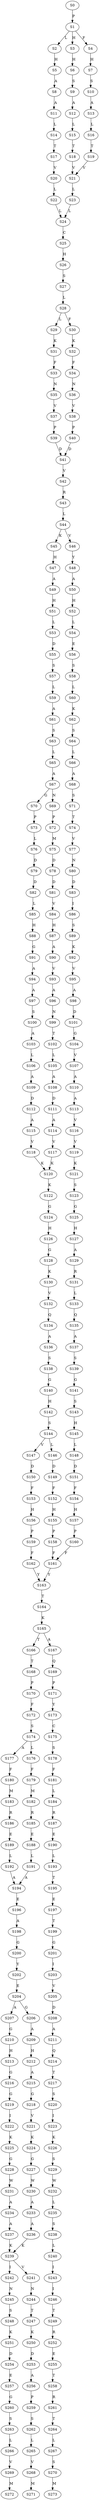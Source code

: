 strict digraph  {
	S0 -> S1 [ label = P ];
	S1 -> S2 [ label = L ];
	S1 -> S3 [ label = H ];
	S1 -> S4 [ label = F ];
	S2 -> S5 [ label = H ];
	S3 -> S6 [ label = H ];
	S4 -> S7 [ label = H ];
	S5 -> S8 [ label = A ];
	S6 -> S9 [ label = S ];
	S7 -> S10 [ label = S ];
	S8 -> S11 [ label = A ];
	S9 -> S12 [ label = A ];
	S10 -> S13 [ label = A ];
	S11 -> S14 [ label = L ];
	S12 -> S15 [ label = L ];
	S13 -> S16 [ label = L ];
	S14 -> S17 [ label = T ];
	S15 -> S18 [ label = T ];
	S16 -> S19 [ label = T ];
	S17 -> S20 [ label = V ];
	S18 -> S21 [ label = V ];
	S19 -> S21 [ label = V ];
	S20 -> S22 [ label = L ];
	S21 -> S23 [ label = L ];
	S22 -> S24 [ label = L ];
	S23 -> S24 [ label = L ];
	S24 -> S25 [ label = C ];
	S25 -> S26 [ label = H ];
	S26 -> S27 [ label = S ];
	S27 -> S28 [ label = L ];
	S28 -> S29 [ label = L ];
	S28 -> S30 [ label = F ];
	S29 -> S31 [ label = K ];
	S30 -> S32 [ label = K ];
	S31 -> S33 [ label = F ];
	S32 -> S34 [ label = F ];
	S33 -> S35 [ label = N ];
	S34 -> S36 [ label = N ];
	S35 -> S37 [ label = V ];
	S36 -> S38 [ label = V ];
	S37 -> S39 [ label = P ];
	S38 -> S40 [ label = P ];
	S39 -> S41 [ label = D ];
	S40 -> S41 [ label = D ];
	S41 -> S42 [ label = V ];
	S42 -> S43 [ label = R ];
	S43 -> S44 [ label = L ];
	S44 -> S45 [ label = K ];
	S44 -> S46 [ label = V ];
	S45 -> S47 [ label = H ];
	S46 -> S48 [ label = Y ];
	S47 -> S49 [ label = A ];
	S48 -> S50 [ label = A ];
	S49 -> S51 [ label = H ];
	S50 -> S52 [ label = H ];
	S51 -> S53 [ label = L ];
	S52 -> S54 [ label = L ];
	S53 -> S55 [ label = D ];
	S54 -> S56 [ label = E ];
	S55 -> S57 [ label = S ];
	S56 -> S58 [ label = S ];
	S57 -> S59 [ label = L ];
	S58 -> S60 [ label = L ];
	S59 -> S61 [ label = A ];
	S60 -> S62 [ label = K ];
	S61 -> S63 [ label = S ];
	S62 -> S64 [ label = S ];
	S63 -> S65 [ label = L ];
	S64 -> S66 [ label = L ];
	S65 -> S67 [ label = A ];
	S66 -> S68 [ label = A ];
	S67 -> S69 [ label = N ];
	S67 -> S70 [ label = G ];
	S68 -> S71 [ label = S ];
	S69 -> S72 [ label = P ];
	S70 -> S73 [ label = P ];
	S71 -> S74 [ label = T ];
	S72 -> S75 [ label = M ];
	S73 -> S76 [ label = L ];
	S74 -> S77 [ label = V ];
	S75 -> S78 [ label = D ];
	S76 -> S79 [ label = D ];
	S77 -> S80 [ label = N ];
	S78 -> S81 [ label = D ];
	S79 -> S82 [ label = D ];
	S80 -> S83 [ label = D ];
	S81 -> S84 [ label = V ];
	S82 -> S85 [ label = L ];
	S83 -> S86 [ label = I ];
	S84 -> S87 [ label = H ];
	S85 -> S88 [ label = H ];
	S86 -> S89 [ label = S ];
	S87 -> S90 [ label = A ];
	S88 -> S91 [ label = G ];
	S89 -> S92 [ label = K ];
	S90 -> S93 [ label = V ];
	S91 -> S94 [ label = A ];
	S92 -> S95 [ label = V ];
	S93 -> S96 [ label = A ];
	S94 -> S97 [ label = A ];
	S95 -> S98 [ label = A ];
	S96 -> S99 [ label = N ];
	S97 -> S100 [ label = S ];
	S98 -> S101 [ label = D ];
	S99 -> S102 [ label = T ];
	S100 -> S103 [ label = A ];
	S101 -> S104 [ label = G ];
	S102 -> S105 [ label = L ];
	S103 -> S106 [ label = L ];
	S104 -> S107 [ label = V ];
	S105 -> S108 [ label = A ];
	S106 -> S109 [ label = A ];
	S107 -> S110 [ label = A ];
	S108 -> S111 [ label = D ];
	S109 -> S112 [ label = D ];
	S110 -> S113 [ label = A ];
	S111 -> S114 [ label = A ];
	S112 -> S115 [ label = A ];
	S113 -> S116 [ label = V ];
	S114 -> S117 [ label = V ];
	S115 -> S118 [ label = V ];
	S116 -> S119 [ label = V ];
	S117 -> S120 [ label = K ];
	S118 -> S120 [ label = K ];
	S119 -> S121 [ label = K ];
	S120 -> S122 [ label = K ];
	S121 -> S123 [ label = S ];
	S122 -> S124 [ label = G ];
	S123 -> S125 [ label = G ];
	S124 -> S126 [ label = H ];
	S125 -> S127 [ label = H ];
	S126 -> S128 [ label = G ];
	S127 -> S129 [ label = A ];
	S128 -> S130 [ label = K ];
	S129 -> S131 [ label = R ];
	S130 -> S132 [ label = V ];
	S131 -> S133 [ label = L ];
	S132 -> S134 [ label = Q ];
	S133 -> S135 [ label = Q ];
	S134 -> S136 [ label = A ];
	S135 -> S137 [ label = A ];
	S136 -> S138 [ label = S ];
	S137 -> S139 [ label = S ];
	S138 -> S140 [ label = G ];
	S139 -> S141 [ label = G ];
	S140 -> S142 [ label = H ];
	S141 -> S143 [ label = S ];
	S142 -> S144 [ label = S ];
	S143 -> S145 [ label = H ];
	S144 -> S146 [ label = L ];
	S144 -> S147 [ label = V ];
	S145 -> S148 [ label = L ];
	S146 -> S149 [ label = D ];
	S147 -> S150 [ label = D ];
	S148 -> S151 [ label = D ];
	S149 -> S152 [ label = F ];
	S150 -> S153 [ label = F ];
	S151 -> S154 [ label = F ];
	S152 -> S155 [ label = H ];
	S153 -> S156 [ label = H ];
	S154 -> S157 [ label = H ];
	S155 -> S158 [ label = P ];
	S156 -> S159 [ label = P ];
	S157 -> S160 [ label = P ];
	S158 -> S161 [ label = F ];
	S159 -> S162 [ label = F ];
	S160 -> S161 [ label = F ];
	S161 -> S163 [ label = Y ];
	S162 -> S163 [ label = Y ];
	S163 -> S164 [ label = T ];
	S164 -> S165 [ label = K ];
	S165 -> S166 [ label = T ];
	S165 -> S167 [ label = A ];
	S166 -> S168 [ label = T ];
	S167 -> S169 [ label = Q ];
	S168 -> S170 [ label = P ];
	S169 -> S171 [ label = P ];
	S170 -> S172 [ label = F ];
	S171 -> S173 [ label = Y ];
	S172 -> S174 [ label = S ];
	S173 -> S175 [ label = C ];
	S174 -> S176 [ label = L ];
	S174 -> S177 [ label = A ];
	S175 -> S178 [ label = S ];
	S176 -> S179 [ label = F ];
	S177 -> S180 [ label = F ];
	S178 -> S181 [ label = F ];
	S179 -> S182 [ label = M ];
	S180 -> S183 [ label = M ];
	S181 -> S184 [ label = L ];
	S182 -> S185 [ label = R ];
	S183 -> S186 [ label = R ];
	S184 -> S187 [ label = R ];
	S185 -> S188 [ label = E ];
	S186 -> S189 [ label = E ];
	S187 -> S190 [ label = E ];
	S188 -> S191 [ label = L ];
	S189 -> S192 [ label = L ];
	S190 -> S193 [ label = L ];
	S191 -> S194 [ label = A ];
	S192 -> S194 [ label = A ];
	S193 -> S195 [ label = T ];
	S194 -> S196 [ label = E ];
	S195 -> S197 [ label = E ];
	S196 -> S198 [ label = A ];
	S197 -> S199 [ label = T ];
	S198 -> S200 [ label = G ];
	S199 -> S201 [ label = G ];
	S200 -> S202 [ label = Y ];
	S201 -> S203 [ label = I ];
	S202 -> S204 [ label = E ];
	S203 -> S205 [ label = V ];
	S204 -> S206 [ label = G ];
	S204 -> S207 [ label = A ];
	S205 -> S208 [ label = D ];
	S206 -> S209 [ label = A ];
	S207 -> S210 [ label = G ];
	S208 -> S211 [ label = A ];
	S209 -> S212 [ label = H ];
	S210 -> S213 [ label = H ];
	S211 -> S214 [ label = Q ];
	S212 -> S215 [ label = A ];
	S213 -> S216 [ label = G ];
	S214 -> S217 [ label = T ];
	S215 -> S218 [ label = G ];
	S216 -> S219 [ label = G ];
	S217 -> S220 [ label = S ];
	S218 -> S221 [ label = V ];
	S219 -> S222 [ label = I ];
	S220 -> S223 [ label = I ];
	S221 -> S224 [ label = K ];
	S222 -> S225 [ label = K ];
	S223 -> S226 [ label = K ];
	S224 -> S227 [ label = G ];
	S225 -> S228 [ label = G ];
	S226 -> S229 [ label = S ];
	S227 -> S230 [ label = W ];
	S228 -> S231 [ label = W ];
	S229 -> S232 [ label = W ];
	S230 -> S233 [ label = A ];
	S231 -> S234 [ label = A ];
	S232 -> S235 [ label = L ];
	S233 -> S236 [ label = A ];
	S234 -> S237 [ label = A ];
	S235 -> S238 [ label = S ];
	S236 -> S239 [ label = K ];
	S237 -> S239 [ label = K ];
	S238 -> S240 [ label = L ];
	S239 -> S241 [ label = V ];
	S239 -> S242 [ label = I ];
	S240 -> S243 [ label = I ];
	S241 -> S244 [ label = N ];
	S242 -> S245 [ label = N ];
	S243 -> S246 [ label = I ];
	S244 -> S247 [ label = T ];
	S245 -> S248 [ label = S ];
	S246 -> S249 [ label = T ];
	S247 -> S250 [ label = K ];
	S248 -> S251 [ label = K ];
	S249 -> S252 [ label = R ];
	S250 -> S253 [ label = D ];
	S251 -> S254 [ label = D ];
	S252 -> S255 [ label = E ];
	S253 -> S256 [ label = A ];
	S254 -> S257 [ label = E ];
	S255 -> S258 [ label = T ];
	S256 -> S259 [ label = P ];
	S257 -> S260 [ label = G ];
	S258 -> S261 [ label = R ];
	S259 -> S262 [ label = S ];
	S260 -> S263 [ label = S ];
	S261 -> S264 [ label = T ];
	S262 -> S265 [ label = L ];
	S263 -> S266 [ label = L ];
	S264 -> S267 [ label = L ];
	S265 -> S268 [ label = V ];
	S266 -> S269 [ label = V ];
	S267 -> S270 [ label = S ];
	S268 -> S271 [ label = M ];
	S269 -> S272 [ label = M ];
	S270 -> S273 [ label = M ];
}
